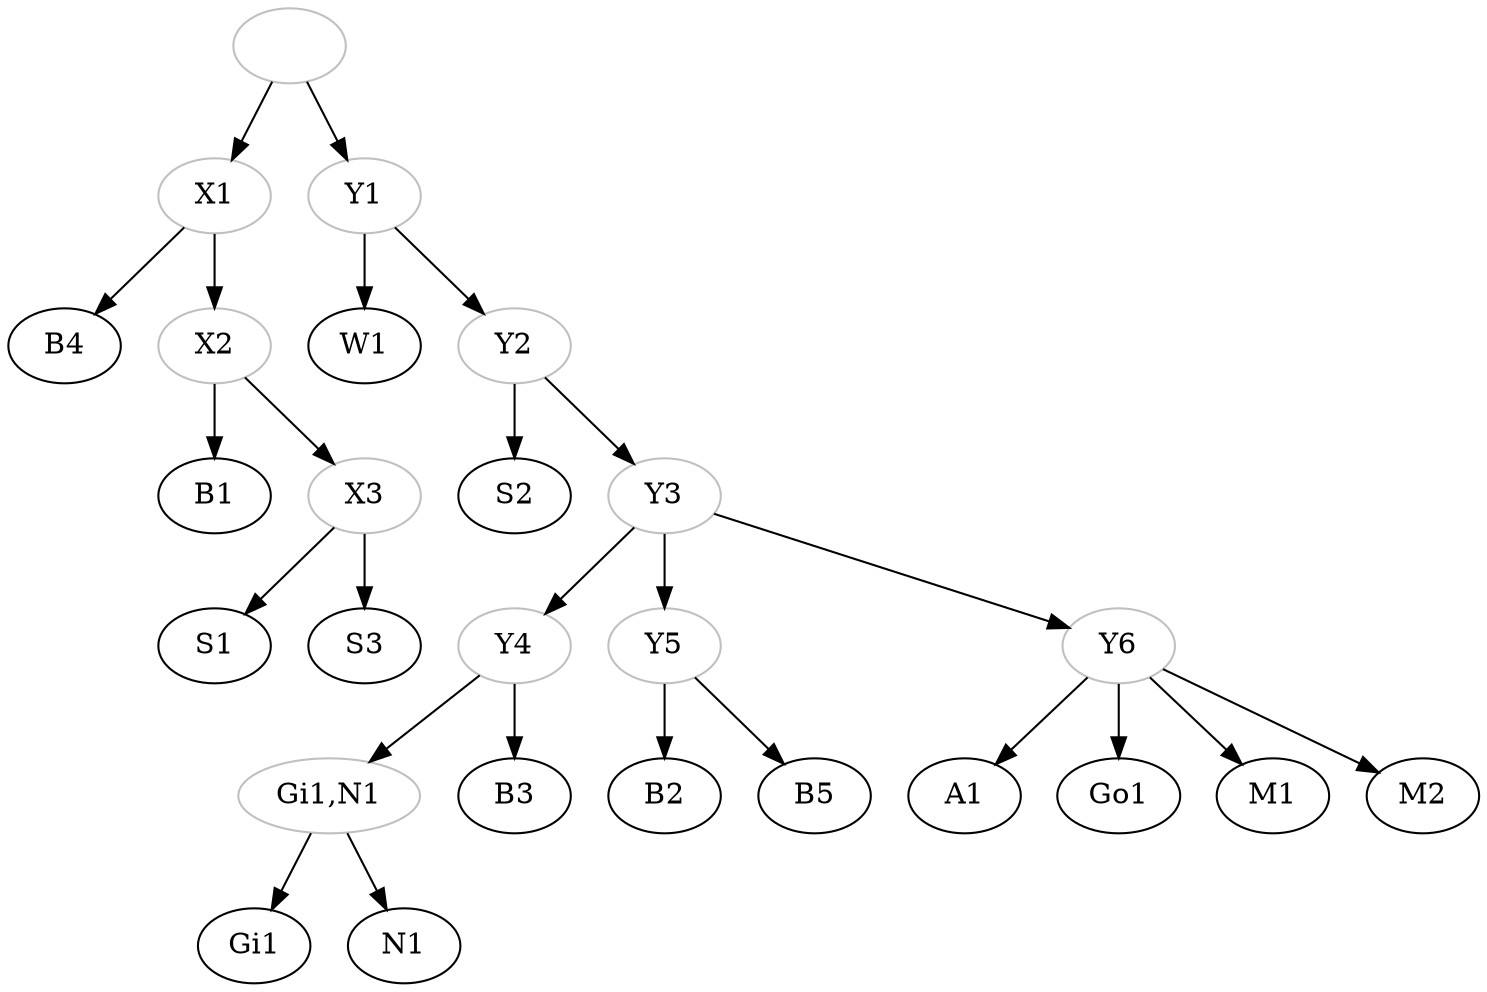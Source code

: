 digraph {

Archetype [label="", color="grey"]
X1 [label="X1", color="grey"]
Y1 [label="Y1", color="grey"]
Archetype -> X1
Archetype -> Y1

X1 -> B4

X2 [label="X2", color="grey"]
X1 -> X2

X2 -> B1

X3 [label="X3", color="grey"]
X2 -> X3

X3 -> S1
X3 -> S3 

Y1 -> W1

Y2 [label="Y2", color="grey"]
Y1 -> Y2

Y2 -> S2

Y3 [label="Y3", color="grey"]
Y2 -> Y3 

Y4 [label="Y4", color="grey"]
Y3 -> Y4

Gi1N1 [label="Gi1,N1", color="grey"]
Y4 -> Gi1N1
Gi1N1 -> Gi1
Gi1N1 -> N1

Y4 -> B3

Y5 [label="Y5", color="grey"]
Y3 -> Y5

Y5 -> B2 
Y5 -> B5

Y6 [label="Y6", color="grey"]
Y3 -> Y6

Y6 -> A1
Y6 -> Go1
Y6 -> M1
Y6 -> M2 
}